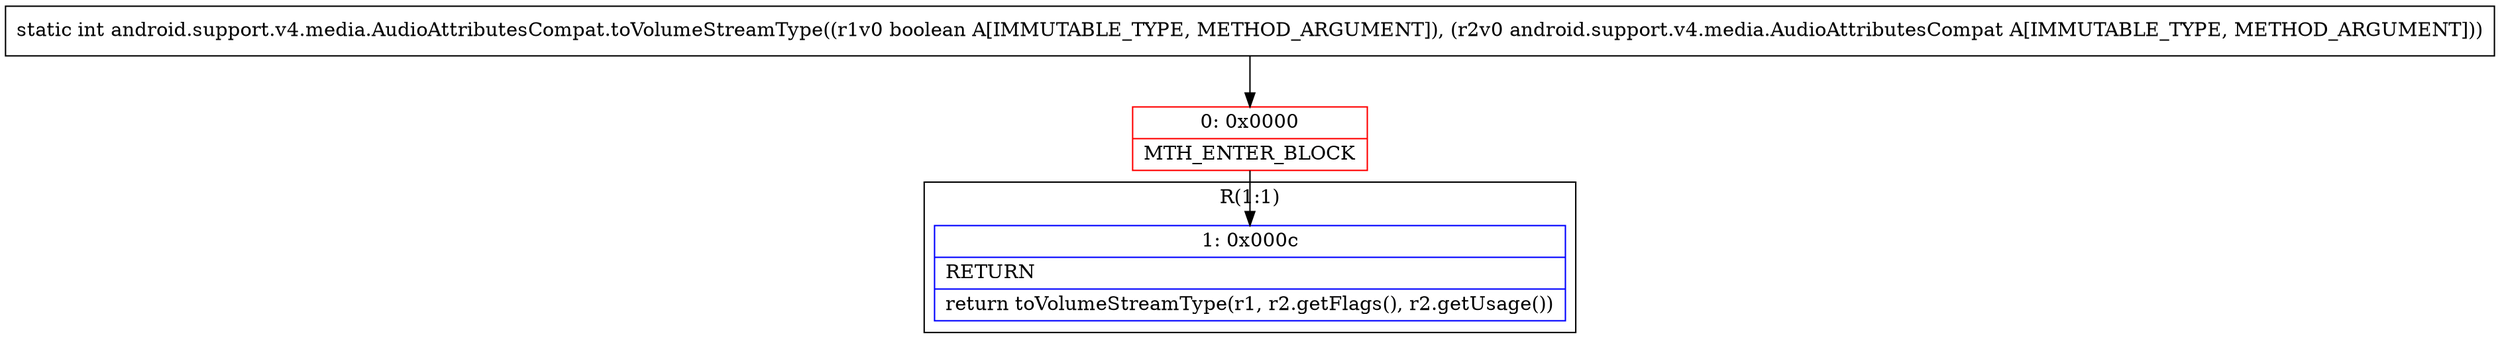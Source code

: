 digraph "CFG forandroid.support.v4.media.AudioAttributesCompat.toVolumeStreamType(ZLandroid\/support\/v4\/media\/AudioAttributesCompat;)I" {
subgraph cluster_Region_638095603 {
label = "R(1:1)";
node [shape=record,color=blue];
Node_1 [shape=record,label="{1\:\ 0x000c|RETURN\l|return toVolumeStreamType(r1, r2.getFlags(), r2.getUsage())\l}"];
}
Node_0 [shape=record,color=red,label="{0\:\ 0x0000|MTH_ENTER_BLOCK\l}"];
MethodNode[shape=record,label="{static int android.support.v4.media.AudioAttributesCompat.toVolumeStreamType((r1v0 boolean A[IMMUTABLE_TYPE, METHOD_ARGUMENT]), (r2v0 android.support.v4.media.AudioAttributesCompat A[IMMUTABLE_TYPE, METHOD_ARGUMENT])) }"];
MethodNode -> Node_0;
Node_0 -> Node_1;
}

